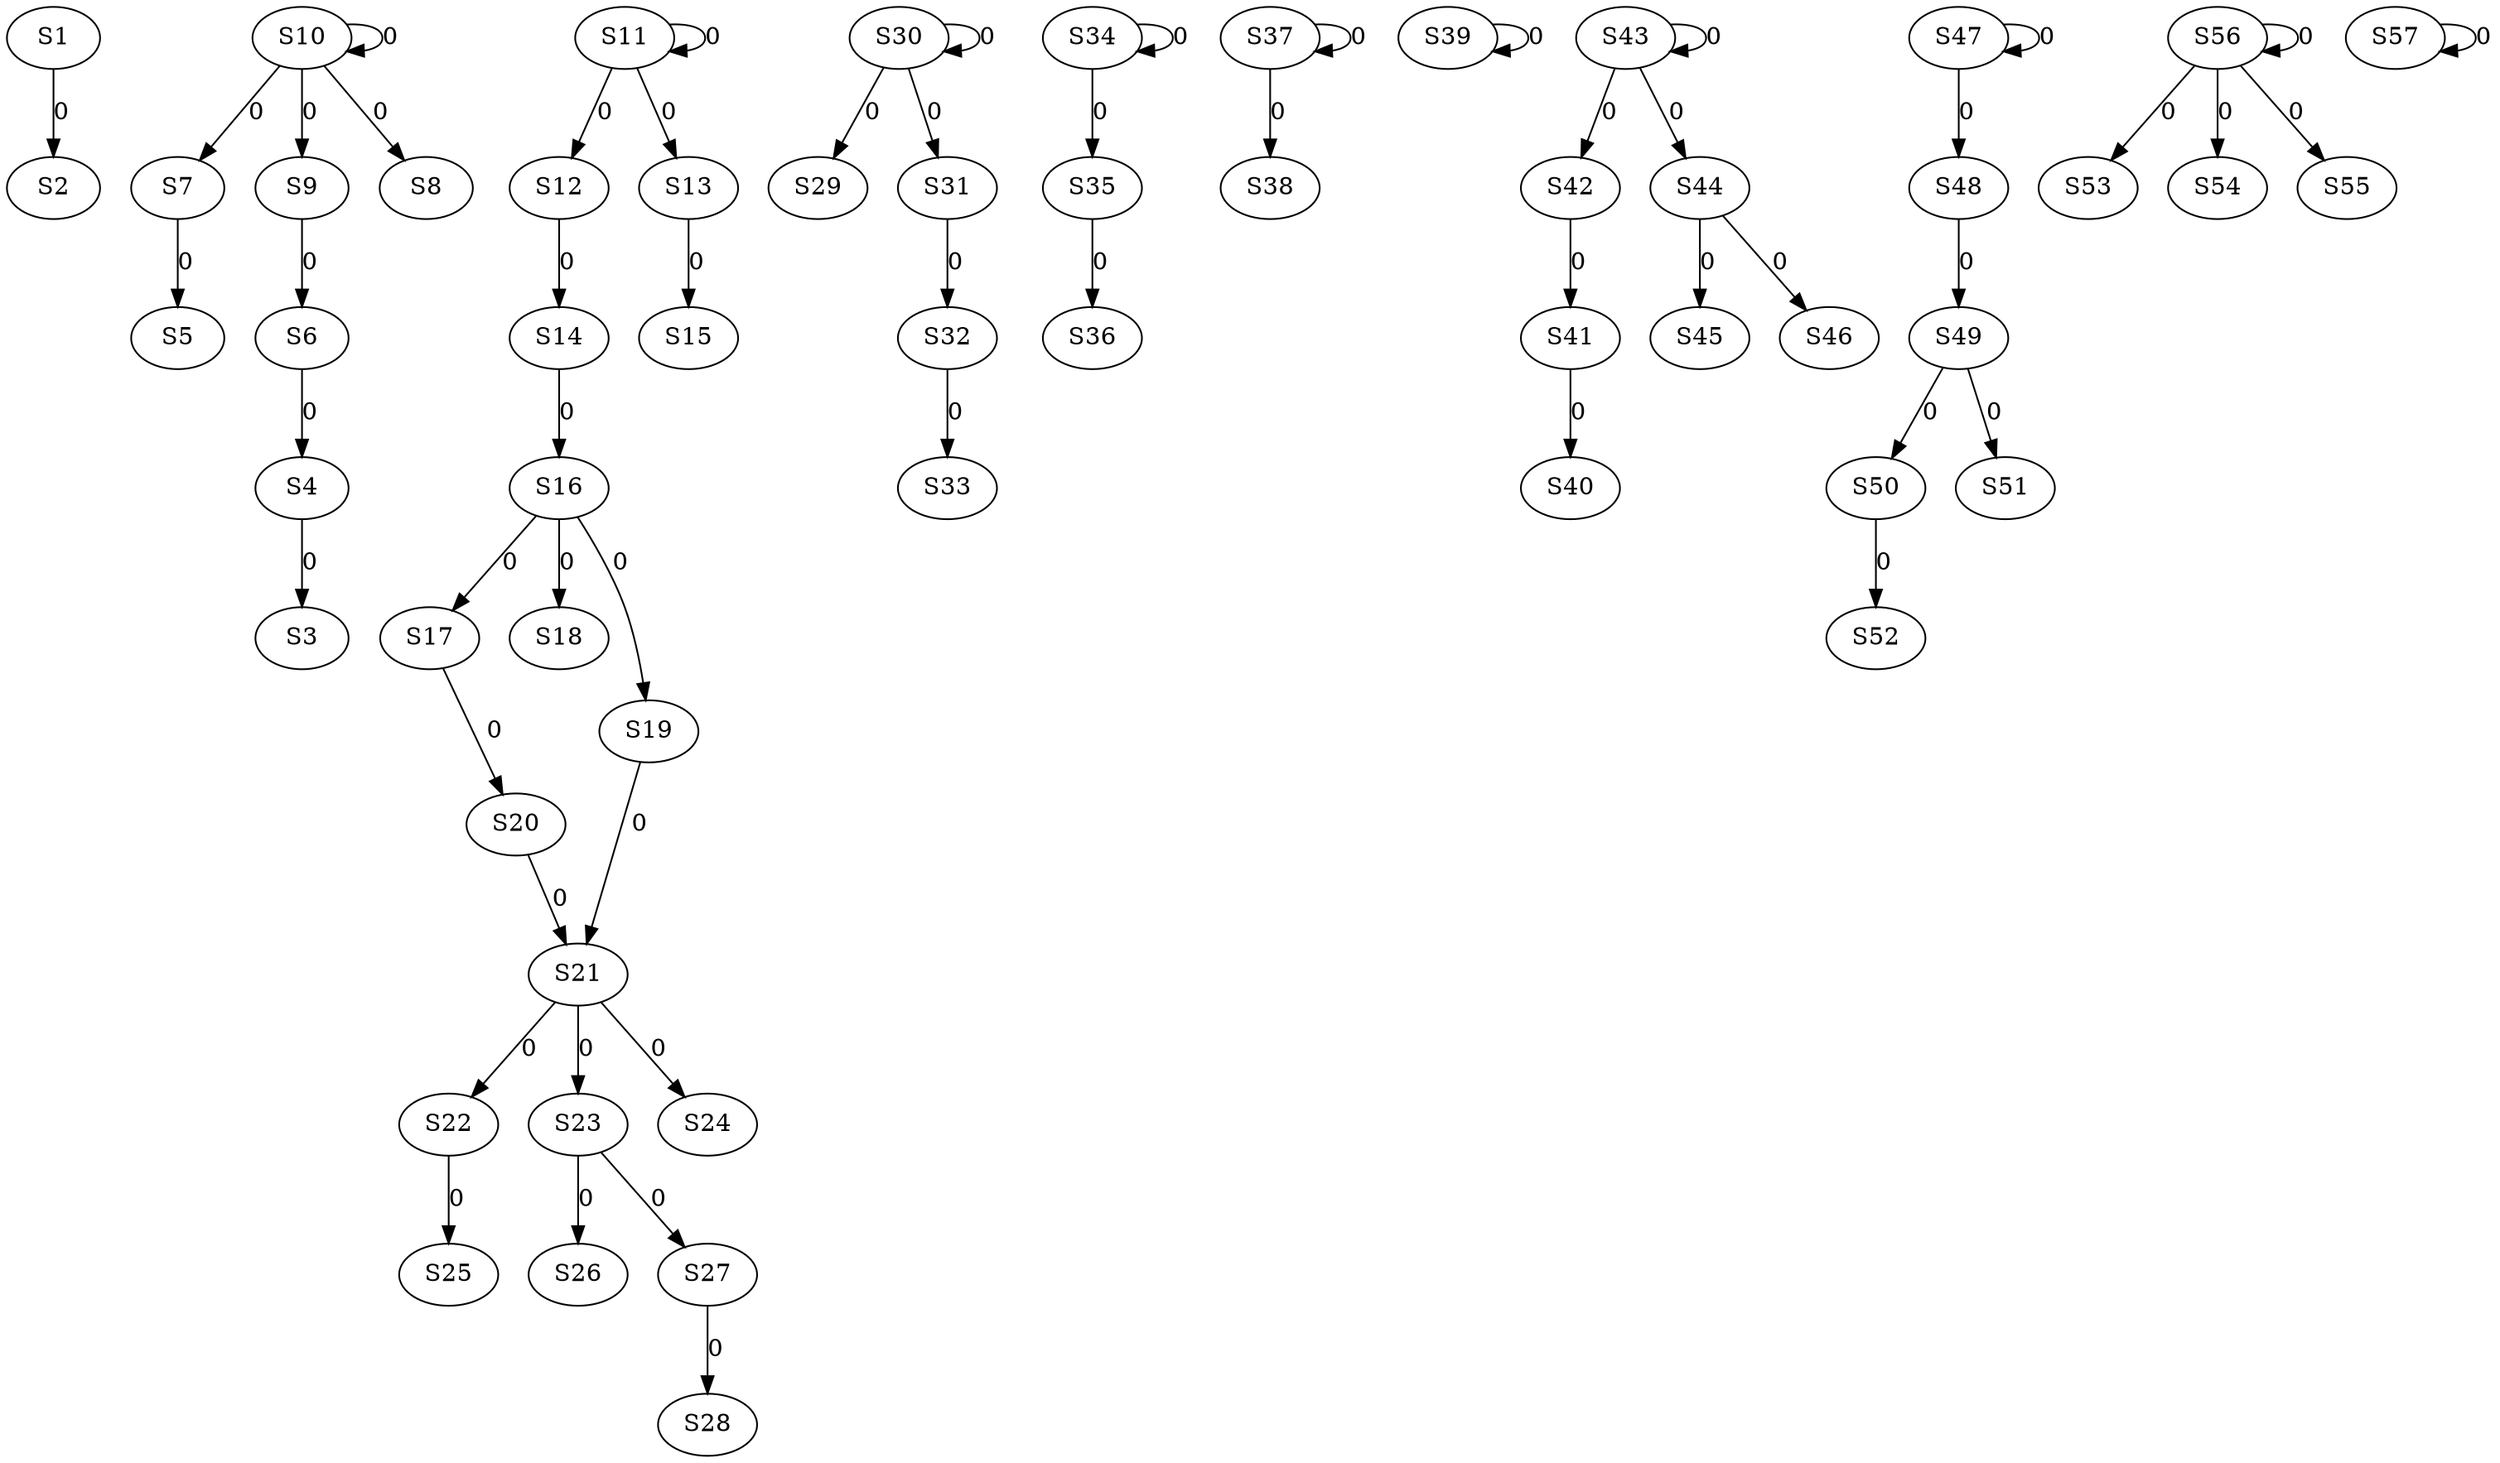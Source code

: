 strict digraph {
	S1 -> S2 [ label = 0 ];
	S4 -> S3 [ label = 0 ];
	S6 -> S4 [ label = 0 ];
	S7 -> S5 [ label = 0 ];
	S9 -> S6 [ label = 0 ];
	S10 -> S7 [ label = 0 ];
	S10 -> S8 [ label = 0 ];
	S10 -> S9 [ label = 0 ];
	S10 -> S10 [ label = 0 ];
	S11 -> S11 [ label = 0 ];
	S11 -> S12 [ label = 0 ];
	S11 -> S13 [ label = 0 ];
	S12 -> S14 [ label = 0 ];
	S13 -> S15 [ label = 0 ];
	S14 -> S16 [ label = 0 ];
	S16 -> S17 [ label = 0 ];
	S16 -> S18 [ label = 0 ];
	S16 -> S19 [ label = 0 ];
	S17 -> S20 [ label = 0 ];
	S20 -> S21 [ label = 0 ];
	S21 -> S22 [ label = 0 ];
	S21 -> S23 [ label = 0 ];
	S21 -> S24 [ label = 0 ];
	S22 -> S25 [ label = 0 ];
	S23 -> S26 [ label = 0 ];
	S23 -> S27 [ label = 0 ];
	S27 -> S28 [ label = 0 ];
	S30 -> S29 [ label = 0 ];
	S30 -> S30 [ label = 0 ];
	S30 -> S31 [ label = 0 ];
	S31 -> S32 [ label = 0 ];
	S32 -> S33 [ label = 0 ];
	S34 -> S34 [ label = 0 ];
	S34 -> S35 [ label = 0 ];
	S35 -> S36 [ label = 0 ];
	S37 -> S37 [ label = 0 ];
	S37 -> S38 [ label = 0 ];
	S39 -> S39 [ label = 0 ];
	S41 -> S40 [ label = 0 ];
	S42 -> S41 [ label = 0 ];
	S43 -> S42 [ label = 0 ];
	S43 -> S43 [ label = 0 ];
	S43 -> S44 [ label = 0 ];
	S44 -> S45 [ label = 0 ];
	S44 -> S46 [ label = 0 ];
	S47 -> S47 [ label = 0 ];
	S47 -> S48 [ label = 0 ];
	S48 -> S49 [ label = 0 ];
	S49 -> S50 [ label = 0 ];
	S49 -> S51 [ label = 0 ];
	S50 -> S52 [ label = 0 ];
	S56 -> S53 [ label = 0 ];
	S56 -> S54 [ label = 0 ];
	S56 -> S55 [ label = 0 ];
	S56 -> S56 [ label = 0 ];
	S57 -> S57 [ label = 0 ];
	S19 -> S21 [ label = 0 ];
}